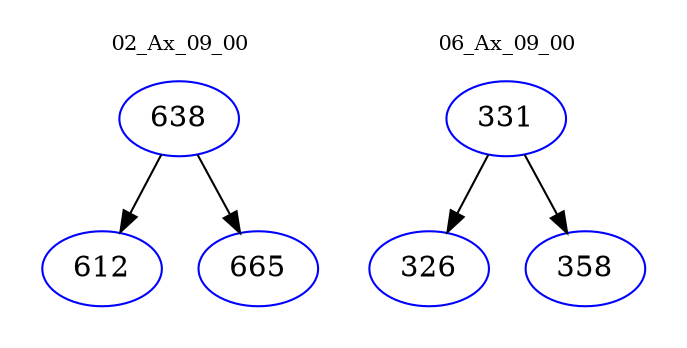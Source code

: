 digraph{
subgraph cluster_0 {
color = white
label = "02_Ax_09_00";
fontsize=10;
T0_638 [label="638", color="blue"]
T0_638 -> T0_612 [color="black"]
T0_612 [label="612", color="blue"]
T0_638 -> T0_665 [color="black"]
T0_665 [label="665", color="blue"]
}
subgraph cluster_1 {
color = white
label = "06_Ax_09_00";
fontsize=10;
T1_331 [label="331", color="blue"]
T1_331 -> T1_326 [color="black"]
T1_326 [label="326", color="blue"]
T1_331 -> T1_358 [color="black"]
T1_358 [label="358", color="blue"]
}
}
